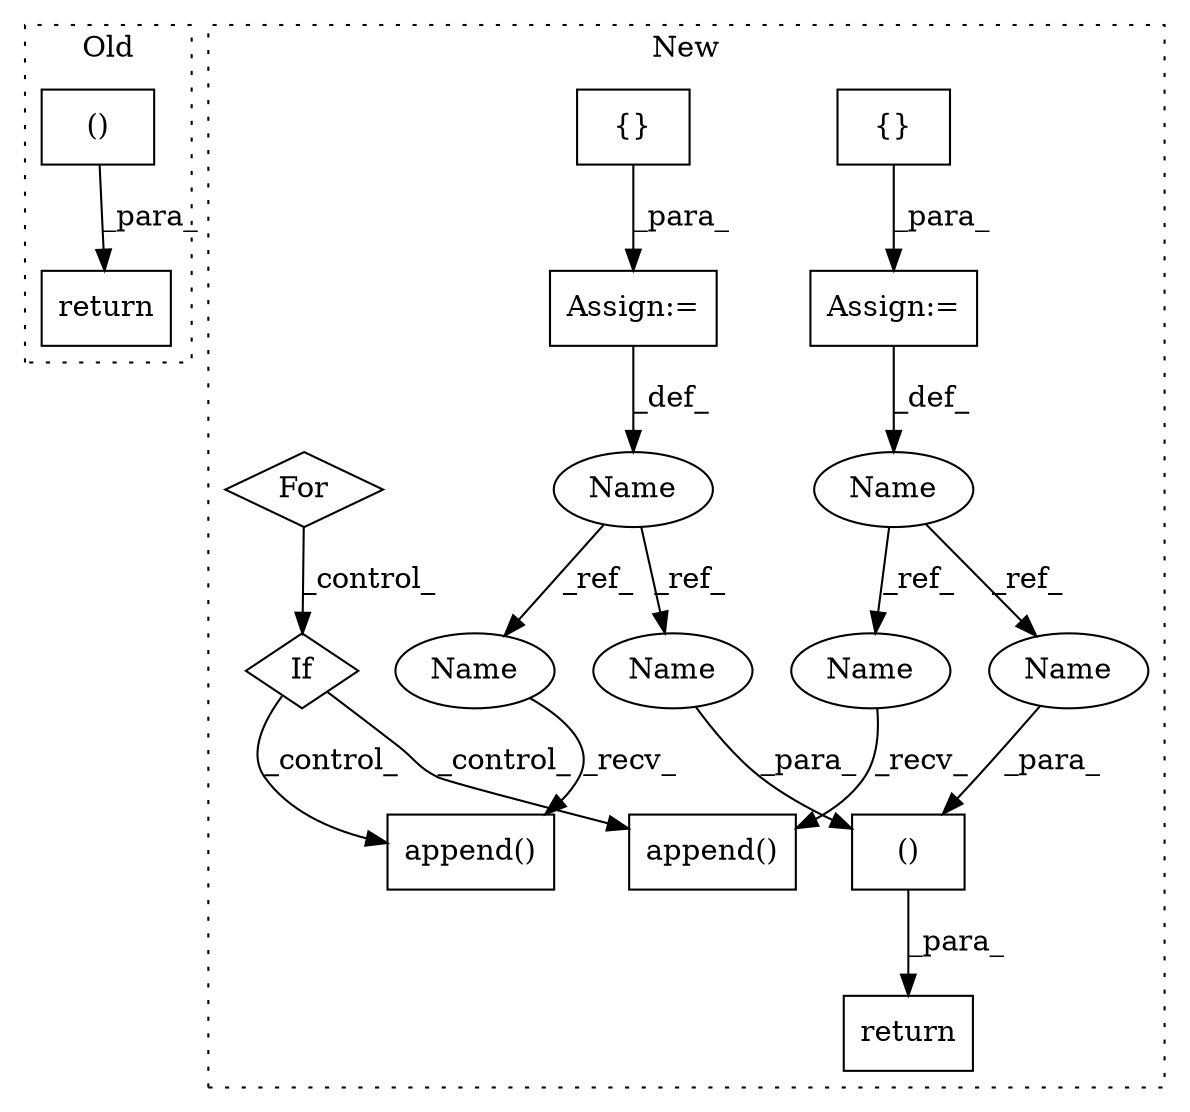 digraph G {
subgraph cluster0 {
1 [label="()" a="54" s="1513" l="47" shape="box"];
6 [label="return" a="93" s="1501" l="7" shape="box"];
label = "Old";
style="dotted";
}
subgraph cluster1 {
2 [label="append()" a="75" s="2266,2317" l="22,1" shape="box"];
3 [label="{}" a="59" s="1872,1872" l="2,1" shape="box"];
4 [label="Assign:=" a="68" s="1869" l="3" shape="box"];
5 [label="return" a="93" s="2428" l="7" shape="box"];
7 [label="()" a="54" s="2440" l="42" shape="box"];
8 [label="Name" a="87" s="1855" l="14" shape="ellipse"];
9 [label="For" a="107" s="2132,2154" l="4,14" shape="diamond"];
10 [label="append()" a="75" s="2335,2387" l="22,1" shape="box"];
11 [label="{}" a="59" s="1896,1896" l="2,1" shape="box"];
12 [label="Name" a="87" s="1879" l="14" shape="ellipse"];
13 [label="Assign:=" a="68" s="1893" l="3" shape="box"];
14 [label="If" a="96" s="2231" l="3" shape="diamond"];
15 [label="Name" a="87" s="2442" l="14" shape="ellipse"];
16 [label="Name" a="87" s="2266" l="14" shape="ellipse"];
17 [label="Name" a="87" s="2458" l="14" shape="ellipse"];
18 [label="Name" a="87" s="2335" l="14" shape="ellipse"];
label = "New";
style="dotted";
}
1 -> 6 [label="_para_"];
3 -> 4 [label="_para_"];
4 -> 8 [label="_def_"];
7 -> 5 [label="_para_"];
8 -> 15 [label="_ref_"];
8 -> 16 [label="_ref_"];
9 -> 14 [label="_control_"];
11 -> 13 [label="_para_"];
12 -> 17 [label="_ref_"];
12 -> 18 [label="_ref_"];
13 -> 12 [label="_def_"];
14 -> 10 [label="_control_"];
14 -> 2 [label="_control_"];
15 -> 7 [label="_para_"];
16 -> 2 [label="_recv_"];
17 -> 7 [label="_para_"];
18 -> 10 [label="_recv_"];
}